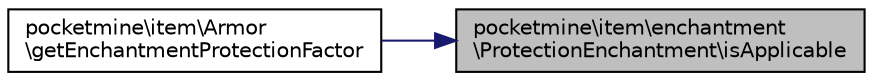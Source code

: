 digraph "pocketmine\item\enchantment\ProtectionEnchantment\isApplicable"
{
 // INTERACTIVE_SVG=YES
 // LATEX_PDF_SIZE
  edge [fontname="Helvetica",fontsize="10",labelfontname="Helvetica",labelfontsize="10"];
  node [fontname="Helvetica",fontsize="10",shape=record];
  rankdir="RL";
  Node1 [label="pocketmine\\item\\enchantment\l\\ProtectionEnchantment\\isApplicable",height=0.2,width=0.4,color="black", fillcolor="grey75", style="filled", fontcolor="black",tooltip=" "];
  Node1 -> Node2 [dir="back",color="midnightblue",fontsize="10",style="solid",fontname="Helvetica"];
  Node2 [label="pocketmine\\item\\Armor\l\\getEnchantmentProtectionFactor",height=0.2,width=0.4,color="black", fillcolor="white", style="filled",URL="$db/d85/classpocketmine_1_1item_1_1_armor.html#a421d2b2620b0d04ccc672115c404b770",tooltip=" "];
}
